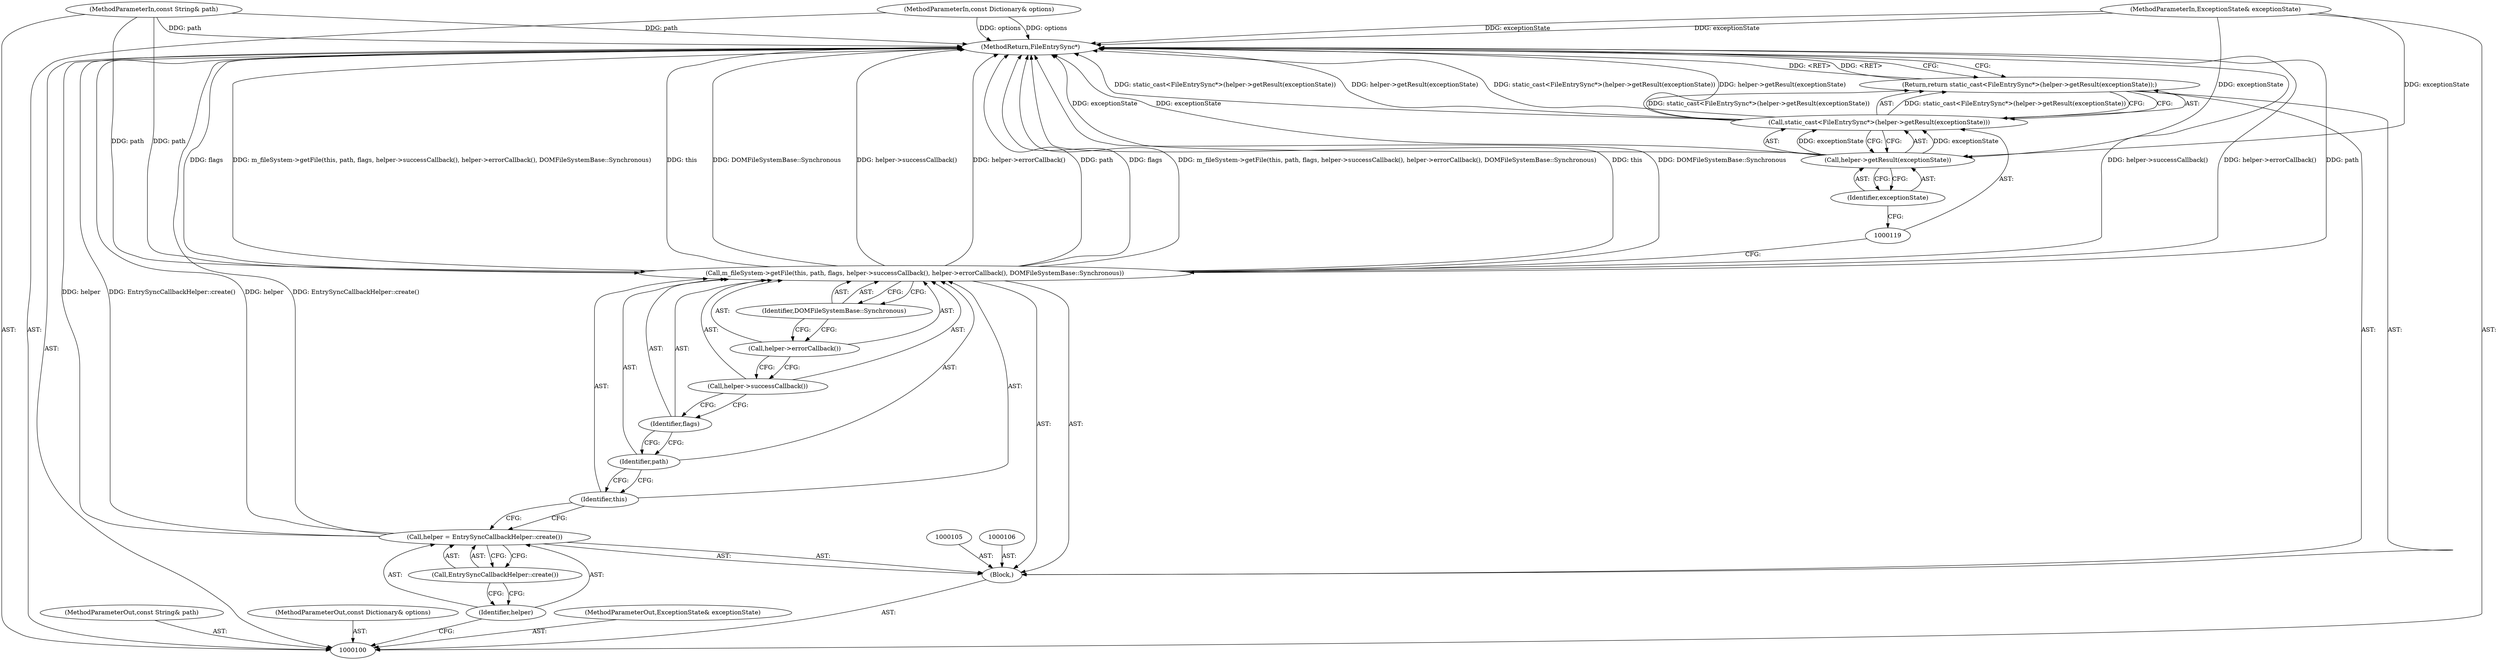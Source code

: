 digraph "1_Chrome_02c8303512ebed345011f7b545e2f418799be2f0_5" {
"1000122" [label="(MethodReturn,FileEntrySync*)"];
"1000101" [label="(MethodParameterIn,const String& path)"];
"1000164" [label="(MethodParameterOut,const String& path)"];
"1000102" [label="(MethodParameterIn,const Dictionary& options)"];
"1000165" [label="(MethodParameterOut,const Dictionary& options)"];
"1000103" [label="(MethodParameterIn,ExceptionState& exceptionState)"];
"1000166" [label="(MethodParameterOut,ExceptionState& exceptionState)"];
"1000104" [label="(Block,)"];
"1000107" [label="(Call,helper = EntrySyncCallbackHelper::create())"];
"1000108" [label="(Identifier,helper)"];
"1000109" [label="(Call,EntrySyncCallbackHelper::create())"];
"1000111" [label="(Identifier,this)"];
"1000112" [label="(Identifier,path)"];
"1000113" [label="(Identifier,flags)"];
"1000114" [label="(Call,helper->successCallback())"];
"1000110" [label="(Call,m_fileSystem->getFile(this, path, flags, helper->successCallback(), helper->errorCallback(), DOMFileSystemBase::Synchronous))"];
"1000115" [label="(Call,helper->errorCallback())"];
"1000116" [label="(Identifier,DOMFileSystemBase::Synchronous)"];
"1000118" [label="(Call,static_cast<FileEntrySync*>(helper->getResult(exceptionState)))"];
"1000120" [label="(Call,helper->getResult(exceptionState))"];
"1000117" [label="(Return,return static_cast<FileEntrySync*>(helper->getResult(exceptionState));)"];
"1000121" [label="(Identifier,exceptionState)"];
"1000122" -> "1000100"  [label="AST: "];
"1000122" -> "1000117"  [label="CFG: "];
"1000107" -> "1000122"  [label="DDG: helper"];
"1000107" -> "1000122"  [label="DDG: EntrySyncCallbackHelper::create()"];
"1000110" -> "1000122"  [label="DDG: helper->successCallback()"];
"1000110" -> "1000122"  [label="DDG: helper->errorCallback()"];
"1000110" -> "1000122"  [label="DDG: path"];
"1000110" -> "1000122"  [label="DDG: flags"];
"1000110" -> "1000122"  [label="DDG: m_fileSystem->getFile(this, path, flags, helper->successCallback(), helper->errorCallback(), DOMFileSystemBase::Synchronous)"];
"1000110" -> "1000122"  [label="DDG: this"];
"1000110" -> "1000122"  [label="DDG: DOMFileSystemBase::Synchronous"];
"1000103" -> "1000122"  [label="DDG: exceptionState"];
"1000118" -> "1000122"  [label="DDG: static_cast<FileEntrySync*>(helper->getResult(exceptionState))"];
"1000118" -> "1000122"  [label="DDG: helper->getResult(exceptionState)"];
"1000120" -> "1000122"  [label="DDG: exceptionState"];
"1000102" -> "1000122"  [label="DDG: options"];
"1000101" -> "1000122"  [label="DDG: path"];
"1000117" -> "1000122"  [label="DDG: <RET>"];
"1000101" -> "1000100"  [label="AST: "];
"1000101" -> "1000122"  [label="DDG: path"];
"1000101" -> "1000110"  [label="DDG: path"];
"1000164" -> "1000100"  [label="AST: "];
"1000102" -> "1000100"  [label="AST: "];
"1000102" -> "1000122"  [label="DDG: options"];
"1000165" -> "1000100"  [label="AST: "];
"1000103" -> "1000100"  [label="AST: "];
"1000103" -> "1000122"  [label="DDG: exceptionState"];
"1000103" -> "1000120"  [label="DDG: exceptionState"];
"1000166" -> "1000100"  [label="AST: "];
"1000104" -> "1000100"  [label="AST: "];
"1000105" -> "1000104"  [label="AST: "];
"1000106" -> "1000104"  [label="AST: "];
"1000107" -> "1000104"  [label="AST: "];
"1000110" -> "1000104"  [label="AST: "];
"1000117" -> "1000104"  [label="AST: "];
"1000107" -> "1000104"  [label="AST: "];
"1000107" -> "1000109"  [label="CFG: "];
"1000108" -> "1000107"  [label="AST: "];
"1000109" -> "1000107"  [label="AST: "];
"1000111" -> "1000107"  [label="CFG: "];
"1000107" -> "1000122"  [label="DDG: helper"];
"1000107" -> "1000122"  [label="DDG: EntrySyncCallbackHelper::create()"];
"1000108" -> "1000107"  [label="AST: "];
"1000108" -> "1000100"  [label="CFG: "];
"1000109" -> "1000108"  [label="CFG: "];
"1000109" -> "1000107"  [label="AST: "];
"1000109" -> "1000108"  [label="CFG: "];
"1000107" -> "1000109"  [label="CFG: "];
"1000111" -> "1000110"  [label="AST: "];
"1000111" -> "1000107"  [label="CFG: "];
"1000112" -> "1000111"  [label="CFG: "];
"1000112" -> "1000110"  [label="AST: "];
"1000112" -> "1000111"  [label="CFG: "];
"1000113" -> "1000112"  [label="CFG: "];
"1000113" -> "1000110"  [label="AST: "];
"1000113" -> "1000112"  [label="CFG: "];
"1000114" -> "1000113"  [label="CFG: "];
"1000114" -> "1000110"  [label="AST: "];
"1000114" -> "1000113"  [label="CFG: "];
"1000115" -> "1000114"  [label="CFG: "];
"1000110" -> "1000104"  [label="AST: "];
"1000110" -> "1000116"  [label="CFG: "];
"1000111" -> "1000110"  [label="AST: "];
"1000112" -> "1000110"  [label="AST: "];
"1000113" -> "1000110"  [label="AST: "];
"1000114" -> "1000110"  [label="AST: "];
"1000115" -> "1000110"  [label="AST: "];
"1000116" -> "1000110"  [label="AST: "];
"1000119" -> "1000110"  [label="CFG: "];
"1000110" -> "1000122"  [label="DDG: helper->successCallback()"];
"1000110" -> "1000122"  [label="DDG: helper->errorCallback()"];
"1000110" -> "1000122"  [label="DDG: path"];
"1000110" -> "1000122"  [label="DDG: flags"];
"1000110" -> "1000122"  [label="DDG: m_fileSystem->getFile(this, path, flags, helper->successCallback(), helper->errorCallback(), DOMFileSystemBase::Synchronous)"];
"1000110" -> "1000122"  [label="DDG: this"];
"1000110" -> "1000122"  [label="DDG: DOMFileSystemBase::Synchronous"];
"1000101" -> "1000110"  [label="DDG: path"];
"1000115" -> "1000110"  [label="AST: "];
"1000115" -> "1000114"  [label="CFG: "];
"1000116" -> "1000115"  [label="CFG: "];
"1000116" -> "1000110"  [label="AST: "];
"1000116" -> "1000115"  [label="CFG: "];
"1000110" -> "1000116"  [label="CFG: "];
"1000118" -> "1000117"  [label="AST: "];
"1000118" -> "1000120"  [label="CFG: "];
"1000119" -> "1000118"  [label="AST: "];
"1000120" -> "1000118"  [label="AST: "];
"1000117" -> "1000118"  [label="CFG: "];
"1000118" -> "1000122"  [label="DDG: static_cast<FileEntrySync*>(helper->getResult(exceptionState))"];
"1000118" -> "1000122"  [label="DDG: helper->getResult(exceptionState)"];
"1000118" -> "1000117"  [label="DDG: static_cast<FileEntrySync*>(helper->getResult(exceptionState))"];
"1000120" -> "1000118"  [label="DDG: exceptionState"];
"1000120" -> "1000118"  [label="AST: "];
"1000120" -> "1000121"  [label="CFG: "];
"1000121" -> "1000120"  [label="AST: "];
"1000118" -> "1000120"  [label="CFG: "];
"1000120" -> "1000122"  [label="DDG: exceptionState"];
"1000120" -> "1000118"  [label="DDG: exceptionState"];
"1000103" -> "1000120"  [label="DDG: exceptionState"];
"1000117" -> "1000104"  [label="AST: "];
"1000117" -> "1000118"  [label="CFG: "];
"1000118" -> "1000117"  [label="AST: "];
"1000122" -> "1000117"  [label="CFG: "];
"1000117" -> "1000122"  [label="DDG: <RET>"];
"1000118" -> "1000117"  [label="DDG: static_cast<FileEntrySync*>(helper->getResult(exceptionState))"];
"1000121" -> "1000120"  [label="AST: "];
"1000121" -> "1000119"  [label="CFG: "];
"1000120" -> "1000121"  [label="CFG: "];
}
